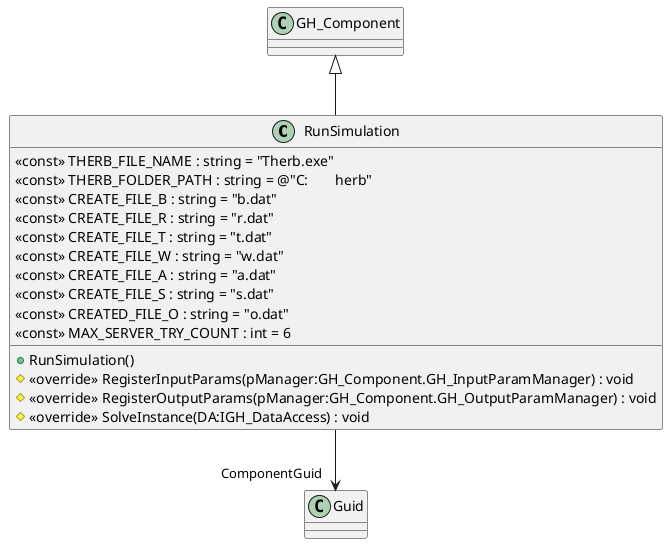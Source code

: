@startuml
class RunSimulation {
    <<const>> THERB_FILE_NAME : string = "Therb.exe"
    <<const>> THERB_FOLDER_PATH : string = @"C:\therb"
    <<const>> CREATE_FILE_B : string = "b.dat"
    <<const>> CREATE_FILE_R : string = "r.dat"
    <<const>> CREATE_FILE_T : string = "t.dat"
    <<const>> CREATE_FILE_W : string = "w.dat"
    <<const>> CREATE_FILE_A : string = "a.dat"
    <<const>> CREATE_FILE_S : string = "s.dat"
    <<const>> CREATED_FILE_O : string = "o.dat"
    <<const>> MAX_SERVER_TRY_COUNT : int = 6
    + RunSimulation()
    # <<override>> RegisterInputParams(pManager:GH_Component.GH_InputParamManager) : void
    # <<override>> RegisterOutputParams(pManager:GH_Component.GH_OutputParamManager) : void
    # <<override>> SolveInstance(DA:IGH_DataAccess) : void
}
GH_Component <|-- RunSimulation
RunSimulation --> "ComponentGuid" Guid
@enduml

